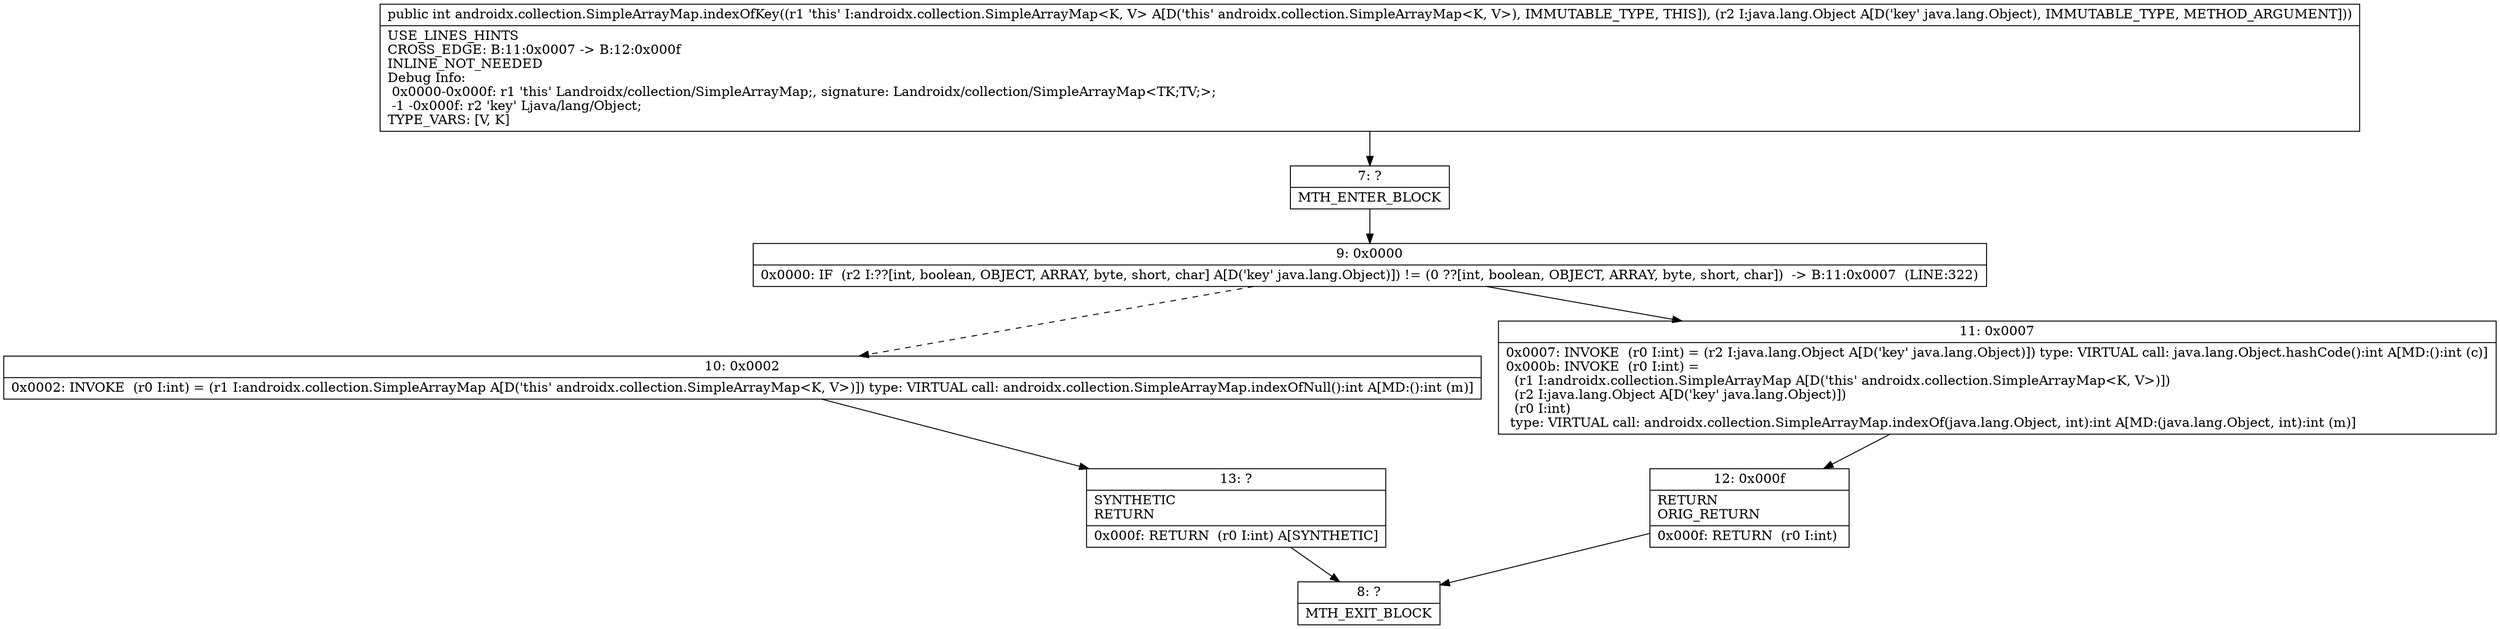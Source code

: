 digraph "CFG forandroidx.collection.SimpleArrayMap.indexOfKey(Ljava\/lang\/Object;)I" {
Node_7 [shape=record,label="{7\:\ ?|MTH_ENTER_BLOCK\l}"];
Node_9 [shape=record,label="{9\:\ 0x0000|0x0000: IF  (r2 I:??[int, boolean, OBJECT, ARRAY, byte, short, char] A[D('key' java.lang.Object)]) != (0 ??[int, boolean, OBJECT, ARRAY, byte, short, char])  \-\> B:11:0x0007  (LINE:322)\l}"];
Node_10 [shape=record,label="{10\:\ 0x0002|0x0002: INVOKE  (r0 I:int) = (r1 I:androidx.collection.SimpleArrayMap A[D('this' androidx.collection.SimpleArrayMap\<K, V\>)]) type: VIRTUAL call: androidx.collection.SimpleArrayMap.indexOfNull():int A[MD:():int (m)]\l}"];
Node_13 [shape=record,label="{13\:\ ?|SYNTHETIC\lRETURN\l|0x000f: RETURN  (r0 I:int) A[SYNTHETIC]\l}"];
Node_8 [shape=record,label="{8\:\ ?|MTH_EXIT_BLOCK\l}"];
Node_11 [shape=record,label="{11\:\ 0x0007|0x0007: INVOKE  (r0 I:int) = (r2 I:java.lang.Object A[D('key' java.lang.Object)]) type: VIRTUAL call: java.lang.Object.hashCode():int A[MD:():int (c)]\l0x000b: INVOKE  (r0 I:int) = \l  (r1 I:androidx.collection.SimpleArrayMap A[D('this' androidx.collection.SimpleArrayMap\<K, V\>)])\l  (r2 I:java.lang.Object A[D('key' java.lang.Object)])\l  (r0 I:int)\l type: VIRTUAL call: androidx.collection.SimpleArrayMap.indexOf(java.lang.Object, int):int A[MD:(java.lang.Object, int):int (m)]\l}"];
Node_12 [shape=record,label="{12\:\ 0x000f|RETURN\lORIG_RETURN\l|0x000f: RETURN  (r0 I:int) \l}"];
MethodNode[shape=record,label="{public int androidx.collection.SimpleArrayMap.indexOfKey((r1 'this' I:androidx.collection.SimpleArrayMap\<K, V\> A[D('this' androidx.collection.SimpleArrayMap\<K, V\>), IMMUTABLE_TYPE, THIS]), (r2 I:java.lang.Object A[D('key' java.lang.Object), IMMUTABLE_TYPE, METHOD_ARGUMENT]))  | USE_LINES_HINTS\lCROSS_EDGE: B:11:0x0007 \-\> B:12:0x000f\lINLINE_NOT_NEEDED\lDebug Info:\l  0x0000\-0x000f: r1 'this' Landroidx\/collection\/SimpleArrayMap;, signature: Landroidx\/collection\/SimpleArrayMap\<TK;TV;\>;\l  \-1 \-0x000f: r2 'key' Ljava\/lang\/Object;\lTYPE_VARS: [V, K]\l}"];
MethodNode -> Node_7;Node_7 -> Node_9;
Node_9 -> Node_10[style=dashed];
Node_9 -> Node_11;
Node_10 -> Node_13;
Node_13 -> Node_8;
Node_11 -> Node_12;
Node_12 -> Node_8;
}

